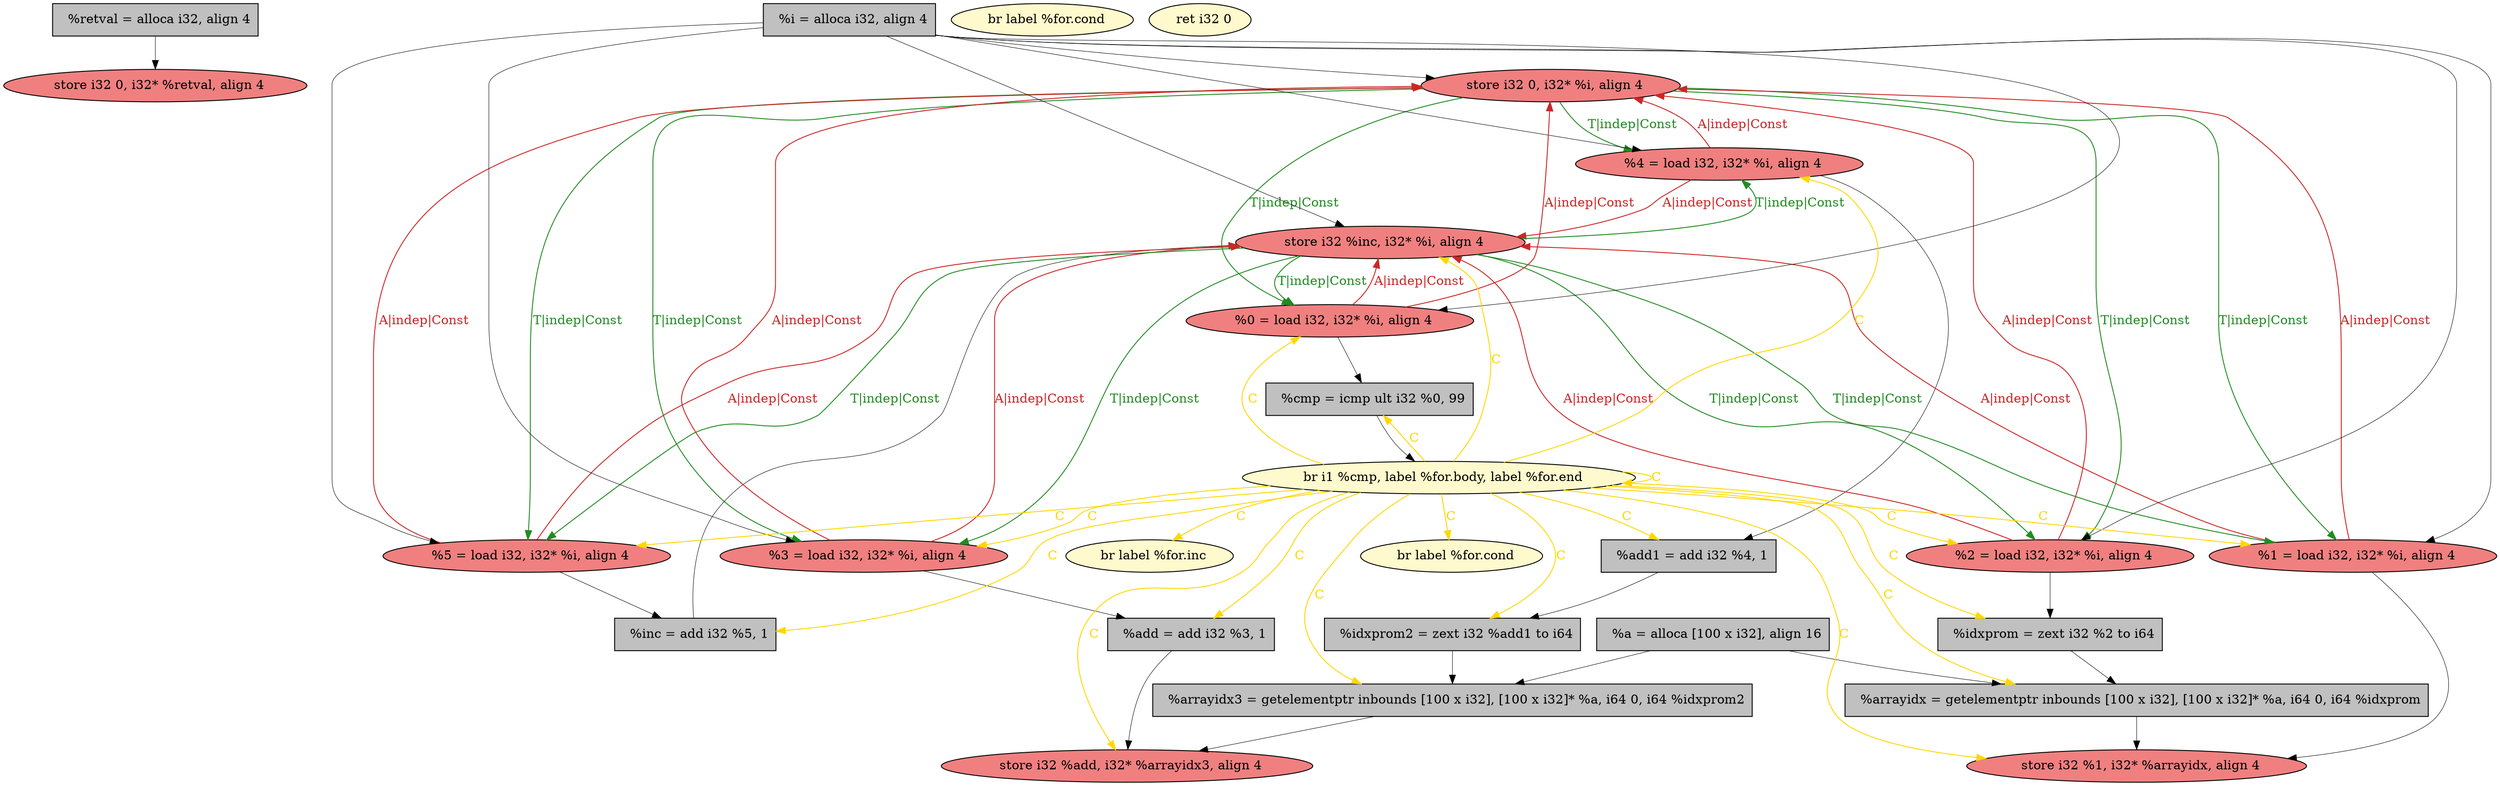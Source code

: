 
digraph G {


node25 [fillcolor=grey,label="  %retval = alloca i32, align 4",shape=rectangle,style=filled ]
node22 [fillcolor=lightcoral,label="  store i32 0, i32* %i, align 4",shape=ellipse,style=filled ]
node21 [fillcolor=lemonchiffon,label="  br label %for.inc",shape=ellipse,style=filled ]
node20 [fillcolor=lightcoral,label="  store i32 %1, i32* %arrayidx, align 4",shape=ellipse,style=filled ]
node19 [fillcolor=lightcoral,label="  store i32 0, i32* %retval, align 4",shape=ellipse,style=filled ]
node18 [fillcolor=lightcoral,label="  %4 = load i32, i32* %i, align 4",shape=ellipse,style=filled ]
node17 [fillcolor=grey,label="  %inc = add i32 %5, 1",shape=rectangle,style=filled ]
node16 [fillcolor=grey,label="  %a = alloca [100 x i32], align 16",shape=rectangle,style=filled ]
node4 [fillcolor=grey,label="  %add1 = add i32 %4, 1",shape=rectangle,style=filled ]
node8 [fillcolor=lightcoral,label="  %1 = load i32, i32* %i, align 4",shape=ellipse,style=filled ]
node26 [fillcolor=lemonchiffon,label="  br label %for.cond",shape=ellipse,style=filled ]
node15 [fillcolor=lightcoral,label="  store i32 %add, i32* %arrayidx3, align 4",shape=ellipse,style=filled ]
node0 [fillcolor=lightcoral,label="  %3 = load i32, i32* %i, align 4",shape=ellipse,style=filled ]
node24 [fillcolor=lightcoral,label="  store i32 %inc, i32* %i, align 4",shape=ellipse,style=filled ]
node11 [fillcolor=grey,label="  %idxprom2 = zext i32 %add1 to i64",shape=rectangle,style=filled ]
node3 [fillcolor=grey,label="  %idxprom = zext i32 %2 to i64",shape=rectangle,style=filled ]
node2 [fillcolor=lemonchiffon,label="  br label %for.cond",shape=ellipse,style=filled ]
node12 [fillcolor=lightcoral,label="  %5 = load i32, i32* %i, align 4",shape=ellipse,style=filled ]
node13 [fillcolor=lemonchiffon,label="  ret i32 0",shape=ellipse,style=filled ]
node1 [fillcolor=lightcoral,label="  %2 = load i32, i32* %i, align 4",shape=ellipse,style=filled ]
node6 [fillcolor=grey,label="  %add = add i32 %3, 1",shape=rectangle,style=filled ]
node14 [fillcolor=grey,label="  %arrayidx3 = getelementptr inbounds [100 x i32], [100 x i32]* %a, i64 0, i64 %idxprom2",shape=rectangle,style=filled ]
node7 [fillcolor=grey,label="  %arrayidx = getelementptr inbounds [100 x i32], [100 x i32]* %a, i64 0, i64 %idxprom",shape=rectangle,style=filled ]
node23 [fillcolor=grey,label="  %i = alloca i32, align 4",shape=rectangle,style=filled ]
node9 [fillcolor=lightcoral,label="  %0 = load i32, i32* %i, align 4",shape=ellipse,style=filled ]
node5 [fillcolor=lemonchiffon,label="  br i1 %cmp, label %for.body, label %for.end",shape=ellipse,style=filled ]
node10 [fillcolor=grey,label="  %cmp = icmp ult i32 %0, 99",shape=rectangle,style=filled ]

node18->node4 [style=solid,color=black,label="",penwidth=0.5,fontcolor=black ]
node18->node22 [style=solid,color=firebrick3,label="A|indep|Const",penwidth=1.0,fontcolor=firebrick3 ]
node8->node22 [style=solid,color=firebrick3,label="A|indep|Const",penwidth=1.0,fontcolor=firebrick3 ]
node9->node22 [style=solid,color=firebrick3,label="A|indep|Const",penwidth=1.0,fontcolor=firebrick3 ]
node22->node9 [style=solid,color=forestgreen,label="T|indep|Const",penwidth=1.0,fontcolor=forestgreen ]
node12->node24 [style=solid,color=firebrick3,label="A|indep|Const",penwidth=1.0,fontcolor=firebrick3 ]
node24->node12 [style=solid,color=forestgreen,label="T|indep|Const",penwidth=1.0,fontcolor=forestgreen ]
node1->node3 [style=solid,color=black,label="",penwidth=0.5,fontcolor=black ]
node16->node14 [style=solid,color=black,label="",penwidth=0.5,fontcolor=black ]
node0->node6 [style=solid,color=black,label="",penwidth=0.5,fontcolor=black ]
node0->node22 [style=solid,color=firebrick3,label="A|indep|Const",penwidth=1.0,fontcolor=firebrick3 ]
node22->node0 [style=solid,color=forestgreen,label="T|indep|Const",penwidth=1.0,fontcolor=forestgreen ]
node8->node20 [style=solid,color=black,label="",penwidth=0.5,fontcolor=black ]
node23->node9 [style=solid,color=black,label="",penwidth=0.5,fontcolor=black ]
node9->node10 [style=solid,color=black,label="",penwidth=0.5,fontcolor=black ]
node22->node18 [style=solid,color=forestgreen,label="T|indep|Const",penwidth=1.0,fontcolor=forestgreen ]
node4->node11 [style=solid,color=black,label="",penwidth=0.5,fontcolor=black ]
node11->node14 [style=solid,color=black,label="",penwidth=0.5,fontcolor=black ]
node3->node7 [style=solid,color=black,label="",penwidth=0.5,fontcolor=black ]
node12->node17 [style=solid,color=black,label="",penwidth=0.5,fontcolor=black ]
node7->node20 [style=solid,color=black,label="",penwidth=0.5,fontcolor=black ]
node5->node21 [style=solid,color=gold,label="C",penwidth=1.0,fontcolor=gold ]
node23->node24 [style=solid,color=black,label="",penwidth=0.5,fontcolor=black ]
node5->node17 [style=solid,color=gold,label="C",penwidth=1.0,fontcolor=gold ]
node5->node24 [style=solid,color=gold,label="C",penwidth=1.0,fontcolor=gold ]
node24->node0 [style=solid,color=forestgreen,label="T|indep|Const",penwidth=1.0,fontcolor=forestgreen ]
node18->node24 [style=solid,color=firebrick3,label="A|indep|Const",penwidth=1.0,fontcolor=firebrick3 ]
node5->node6 [style=solid,color=gold,label="C",penwidth=1.0,fontcolor=gold ]
node5->node2 [style=solid,color=gold,label="C",penwidth=1.0,fontcolor=gold ]
node5->node4 [style=solid,color=gold,label="C",penwidth=1.0,fontcolor=gold ]
node5->node8 [style=solid,color=gold,label="C",penwidth=1.0,fontcolor=gold ]
node5->node3 [style=solid,color=gold,label="C",penwidth=1.0,fontcolor=gold ]
node5->node11 [style=solid,color=gold,label="C",penwidth=1.0,fontcolor=gold ]
node5->node14 [style=solid,color=gold,label="C",penwidth=1.0,fontcolor=gold ]
node5->node20 [style=solid,color=gold,label="C",penwidth=1.0,fontcolor=gold ]
node14->node15 [style=solid,color=black,label="",penwidth=0.5,fontcolor=black ]
node8->node24 [style=solid,color=firebrick3,label="A|indep|Const",penwidth=1.0,fontcolor=firebrick3 ]
node5->node7 [style=solid,color=gold,label="C",penwidth=1.0,fontcolor=gold ]
node24->node9 [style=solid,color=forestgreen,label="T|indep|Const",penwidth=1.0,fontcolor=forestgreen ]
node5->node9 [style=solid,color=gold,label="C",penwidth=1.0,fontcolor=gold ]
node5->node0 [style=solid,color=gold,label="C",penwidth=1.0,fontcolor=gold ]
node9->node24 [style=solid,color=firebrick3,label="A|indep|Const",penwidth=1.0,fontcolor=firebrick3 ]
node22->node12 [style=solid,color=forestgreen,label="T|indep|Const",penwidth=1.0,fontcolor=forestgreen ]
node16->node7 [style=solid,color=black,label="",penwidth=0.5,fontcolor=black ]
node5->node1 [style=solid,color=gold,label="C",penwidth=1.0,fontcolor=gold ]
node5->node15 [style=solid,color=gold,label="C",penwidth=1.0,fontcolor=gold ]
node24->node18 [style=solid,color=forestgreen,label="T|indep|Const",penwidth=1.0,fontcolor=forestgreen ]
node0->node24 [style=solid,color=firebrick3,label="A|indep|Const",penwidth=1.0,fontcolor=firebrick3 ]
node24->node8 [style=solid,color=forestgreen,label="T|indep|Const",penwidth=1.0,fontcolor=forestgreen ]
node23->node18 [style=solid,color=black,label="",penwidth=0.5,fontcolor=black ]
node5->node18 [style=solid,color=gold,label="C",penwidth=1.0,fontcolor=gold ]
node17->node24 [style=solid,color=black,label="",penwidth=0.5,fontcolor=black ]
node23->node1 [style=solid,color=black,label="",penwidth=0.5,fontcolor=black ]
node23->node8 [style=solid,color=black,label="",penwidth=0.5,fontcolor=black ]
node5->node5 [style=solid,color=gold,label="C",penwidth=1.0,fontcolor=gold ]
node22->node1 [style=solid,color=forestgreen,label="T|indep|Const",penwidth=1.0,fontcolor=forestgreen ]
node23->node22 [style=solid,color=black,label="",penwidth=0.5,fontcolor=black ]
node1->node22 [style=solid,color=firebrick3,label="A|indep|Const",penwidth=1.0,fontcolor=firebrick3 ]
node5->node12 [style=solid,color=gold,label="C",penwidth=1.0,fontcolor=gold ]
node25->node19 [style=solid,color=black,label="",penwidth=0.5,fontcolor=black ]
node6->node15 [style=solid,color=black,label="",penwidth=0.5,fontcolor=black ]
node12->node22 [style=solid,color=firebrick3,label="A|indep|Const",penwidth=1.0,fontcolor=firebrick3 ]
node5->node10 [style=solid,color=gold,label="C",penwidth=1.0,fontcolor=gold ]
node24->node1 [style=solid,color=forestgreen,label="T|indep|Const",penwidth=1.0,fontcolor=forestgreen ]
node10->node5 [style=solid,color=black,label="",penwidth=0.5,fontcolor=black ]
node22->node8 [style=solid,color=forestgreen,label="T|indep|Const",penwidth=1.0,fontcolor=forestgreen ]
node23->node0 [style=solid,color=black,label="",penwidth=0.5,fontcolor=black ]
node1->node24 [style=solid,color=firebrick3,label="A|indep|Const",penwidth=1.0,fontcolor=firebrick3 ]
node23->node12 [style=solid,color=black,label="",penwidth=0.5,fontcolor=black ]


}
